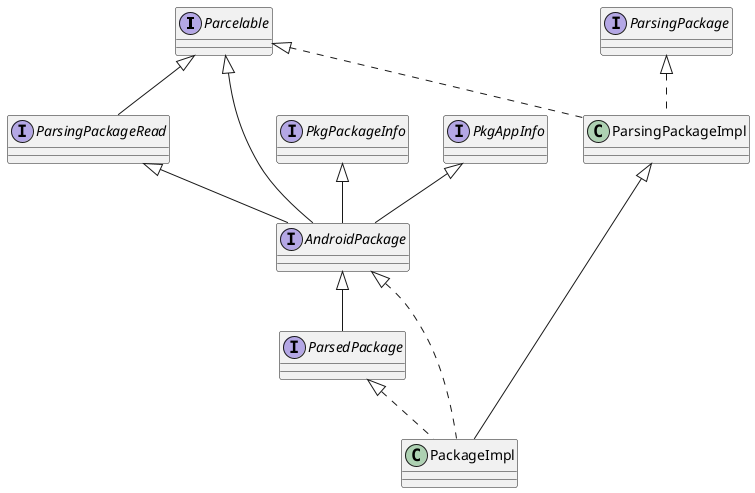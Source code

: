 @startuml
interface Parcelable
interface ParsingPackageRead
interface PkgPackageInfo
interface PkgAppInfo
interface AndroidPackage
interface ParsedPackage
interface ParsingPackage
class ParsingPackageImpl
class PackageImpl 

Parcelable<|--ParsingPackageRead
ParsingPackageImpl<|--PackageImpl
ParsedPackage<|..PackageImpl
AndroidPackage<|..PackageImpl
Parcelable<|--AndroidPackage
ParsingPackageRead<|--AndroidPackage
PkgPackageInfo<|--AndroidPackage
PkgAppInfo<|--AndroidPackage
AndroidPackage<|--ParsedPackage
ParsingPackage<|..ParsingPackageImpl
Parcelable<|..ParsingPackageImpl
@enduml
